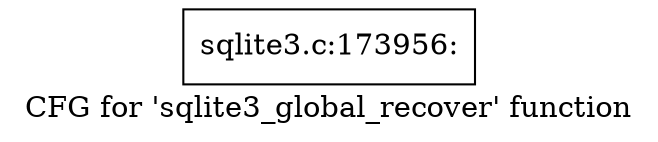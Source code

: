 digraph "CFG for 'sqlite3_global_recover' function" {
	label="CFG for 'sqlite3_global_recover' function";

	Node0x55c0f6aaa1d0 [shape=record,label="{sqlite3.c:173956:}"];
}

